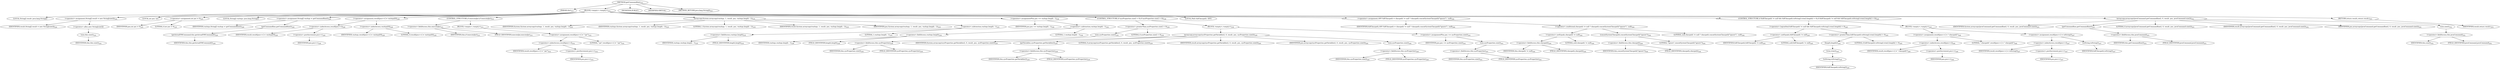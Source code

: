 digraph "getCommandline" {  
"494" [label = <(METHOD,getCommandline)<SUB>223</SUB>> ]
"17" [label = <(PARAM,this)<SUB>223</SUB>> ]
"495" [label = <(BLOCK,&lt;empty&gt;,&lt;empty&gt;)<SUB>223</SUB>> ]
"496" [label = <(LOCAL,String[] result: java.lang.String[])> ]
"497" [label = <(&lt;operator&gt;.assignment,String[] result = new String[size()])<SUB>224</SUB>> ]
"498" [label = <(IDENTIFIER,result,String[] result = new String[size()])<SUB>224</SUB>> ]
"499" [label = <(&lt;operator&gt;.alloc,new String[size()])> ]
"500" [label = <(size,this.size())<SUB>224</SUB>> ]
"16" [label = <(IDENTIFIER,this,this.size())<SUB>224</SUB>> ]
"501" [label = <(LOCAL,int pos: int)> ]
"502" [label = <(&lt;operator&gt;.assignment,int pos = 0)<SUB>225</SUB>> ]
"503" [label = <(IDENTIFIER,pos,int pos = 0)<SUB>225</SUB>> ]
"504" [label = <(LITERAL,0,int pos = 0)<SUB>225</SUB>> ]
"505" [label = <(LOCAL,String[] vmArgs: java.lang.String[])> ]
"506" [label = <(&lt;operator&gt;.assignment,String[] vmArgs = getCommandline())<SUB>226</SUB>> ]
"507" [label = <(IDENTIFIER,vmArgs,String[] vmArgs = getCommandline())<SUB>226</SUB>> ]
"508" [label = <(getCommandline,getCommandline())<SUB>226</SUB>> ]
"509" [label = <(getActualVMCommand,this.getActualVMCommand())<SUB>226</SUB>> ]
"18" [label = <(IDENTIFIER,this,this.getActualVMCommand())<SUB>226</SUB>> ]
"510" [label = <(&lt;operator&gt;.assignment,result[pos++] = vmArgs[0])<SUB>228</SUB>> ]
"511" [label = <(&lt;operator&gt;.indexAccess,result[pos++])<SUB>228</SUB>> ]
"512" [label = <(IDENTIFIER,result,result[pos++] = vmArgs[0])<SUB>228</SUB>> ]
"513" [label = <(&lt;operator&gt;.postIncrement,pos++)<SUB>228</SUB>> ]
"514" [label = <(IDENTIFIER,pos,pos++)<SUB>228</SUB>> ]
"515" [label = <(&lt;operator&gt;.indexAccess,vmArgs[0])<SUB>228</SUB>> ]
"516" [label = <(IDENTIFIER,vmArgs,result[pos++] = vmArgs[0])<SUB>228</SUB>> ]
"517" [label = <(LITERAL,0,result[pos++] = vmArgs[0])<SUB>228</SUB>> ]
"518" [label = <(CONTROL_STRUCTURE,if (executeJar),if (executeJar))<SUB>231</SUB>> ]
"519" [label = <(&lt;operator&gt;.fieldAccess,this.executeJar)<SUB>231</SUB>> ]
"520" [label = <(IDENTIFIER,this,if (executeJar))<SUB>231</SUB>> ]
"521" [label = <(FIELD_IDENTIFIER,executeJar,executeJar)<SUB>231</SUB>> ]
"522" [label = <(BLOCK,&lt;empty&gt;,&lt;empty&gt;)<SUB>231</SUB>> ]
"523" [label = <(&lt;operator&gt;.assignment,result[pos++] = &quot;-jar&quot;)<SUB>232</SUB>> ]
"524" [label = <(&lt;operator&gt;.indexAccess,result[pos++])<SUB>232</SUB>> ]
"525" [label = <(IDENTIFIER,result,result[pos++] = &quot;-jar&quot;)<SUB>232</SUB>> ]
"526" [label = <(&lt;operator&gt;.postIncrement,pos++)<SUB>232</SUB>> ]
"527" [label = <(IDENTIFIER,pos,pos++)<SUB>232</SUB>> ]
"528" [label = <(LITERAL,&quot;-jar&quot;,result[pos++] = &quot;-jar&quot;)<SUB>232</SUB>> ]
"529" [label = <(arraycopy,System.arraycopy(vmArgs, 1, result, pos, vmArgs.length - 1))<SUB>235</SUB>> ]
"530" [label = <(IDENTIFIER,System,System.arraycopy(vmArgs, 1, result, pos, vmArgs.length - 1))<SUB>235</SUB>> ]
"531" [label = <(IDENTIFIER,vmArgs,System.arraycopy(vmArgs, 1, result, pos, vmArgs.length - 1))<SUB>235</SUB>> ]
"532" [label = <(LITERAL,1,System.arraycopy(vmArgs, 1, result, pos, vmArgs.length - 1))<SUB>235</SUB>> ]
"533" [label = <(IDENTIFIER,result,System.arraycopy(vmArgs, 1, result, pos, vmArgs.length - 1))<SUB>235</SUB>> ]
"534" [label = <(IDENTIFIER,pos,System.arraycopy(vmArgs, 1, result, pos, vmArgs.length - 1))<SUB>235</SUB>> ]
"535" [label = <(&lt;operator&gt;.subtraction,vmArgs.length - 1)<SUB>235</SUB>> ]
"536" [label = <(&lt;operator&gt;.fieldAccess,vmArgs.length)<SUB>235</SUB>> ]
"537" [label = <(IDENTIFIER,vmArgs,vmArgs.length - 1)<SUB>235</SUB>> ]
"538" [label = <(FIELD_IDENTIFIER,length,length)<SUB>235</SUB>> ]
"539" [label = <(LITERAL,1,vmArgs.length - 1)<SUB>235</SUB>> ]
"540" [label = <(&lt;operator&gt;.assignmentPlus,pos += vmArgs.length - 1)<SUB>236</SUB>> ]
"541" [label = <(IDENTIFIER,pos,pos += vmArgs.length - 1)<SUB>236</SUB>> ]
"542" [label = <(&lt;operator&gt;.subtraction,vmArgs.length - 1)<SUB>236</SUB>> ]
"543" [label = <(&lt;operator&gt;.fieldAccess,vmArgs.length)<SUB>236</SUB>> ]
"544" [label = <(IDENTIFIER,vmArgs,vmArgs.length - 1)<SUB>236</SUB>> ]
"545" [label = <(FIELD_IDENTIFIER,length,length)<SUB>236</SUB>> ]
"546" [label = <(LITERAL,1,vmArgs.length - 1)<SUB>236</SUB>> ]
"547" [label = <(CONTROL_STRUCTURE,if (sysProperties.size() &gt; 0),if (sysProperties.size() &gt; 0))<SUB>238</SUB>> ]
"548" [label = <(&lt;operator&gt;.greaterThan,sysProperties.size() &gt; 0)<SUB>238</SUB>> ]
"549" [label = <(size,sysProperties.size())<SUB>238</SUB>> ]
"550" [label = <(&lt;operator&gt;.fieldAccess,this.sysProperties)<SUB>238</SUB>> ]
"551" [label = <(IDENTIFIER,this,sysProperties.size())<SUB>238</SUB>> ]
"552" [label = <(FIELD_IDENTIFIER,sysProperties,sysProperties)<SUB>238</SUB>> ]
"553" [label = <(LITERAL,0,sysProperties.size() &gt; 0)<SUB>238</SUB>> ]
"554" [label = <(BLOCK,&lt;empty&gt;,&lt;empty&gt;)<SUB>238</SUB>> ]
"555" [label = <(arraycopy,arraycopy(sysProperties.getVariables(), 0, result, pos, sysProperties.size()))<SUB>239</SUB>> ]
"556" [label = <(IDENTIFIER,System,arraycopy(sysProperties.getVariables(), 0, result, pos, sysProperties.size()))<SUB>239</SUB>> ]
"557" [label = <(getVariables,sysProperties.getVariables())<SUB>239</SUB>> ]
"558" [label = <(&lt;operator&gt;.fieldAccess,this.sysProperties)<SUB>239</SUB>> ]
"559" [label = <(IDENTIFIER,this,sysProperties.getVariables())<SUB>239</SUB>> ]
"560" [label = <(FIELD_IDENTIFIER,sysProperties,sysProperties)<SUB>239</SUB>> ]
"561" [label = <(LITERAL,0,arraycopy(sysProperties.getVariables(), 0, result, pos, sysProperties.size()))<SUB>239</SUB>> ]
"562" [label = <(IDENTIFIER,result,arraycopy(sysProperties.getVariables(), 0, result, pos, sysProperties.size()))<SUB>240</SUB>> ]
"563" [label = <(IDENTIFIER,pos,arraycopy(sysProperties.getVariables(), 0, result, pos, sysProperties.size()))<SUB>240</SUB>> ]
"564" [label = <(size,sysProperties.size())<SUB>240</SUB>> ]
"565" [label = <(&lt;operator&gt;.fieldAccess,this.sysProperties)<SUB>240</SUB>> ]
"566" [label = <(IDENTIFIER,this,sysProperties.size())<SUB>240</SUB>> ]
"567" [label = <(FIELD_IDENTIFIER,sysProperties,sysProperties)<SUB>240</SUB>> ]
"568" [label = <(&lt;operator&gt;.assignmentPlus,pos += sysProperties.size())<SUB>241</SUB>> ]
"569" [label = <(IDENTIFIER,pos,pos += sysProperties.size())<SUB>241</SUB>> ]
"570" [label = <(size,sysProperties.size())<SUB>241</SUB>> ]
"571" [label = <(&lt;operator&gt;.fieldAccess,this.sysProperties)<SUB>241</SUB>> ]
"572" [label = <(IDENTIFIER,this,sysProperties.size())<SUB>241</SUB>> ]
"573" [label = <(FIELD_IDENTIFIER,sysProperties,sysProperties)<SUB>241</SUB>> ]
"574" [label = <(LOCAL,Path fullClasspath: ANY)> ]
"575" [label = <(&lt;operator&gt;.assignment,ANY fullClasspath = classpath != null ? classpath.concatSystemClasspath(&quot;ignore&quot;) : null)<SUB>244</SUB>> ]
"576" [label = <(IDENTIFIER,fullClasspath,ANY fullClasspath = classpath != null ? classpath.concatSystemClasspath(&quot;ignore&quot;) : null)<SUB>244</SUB>> ]
"577" [label = <(&lt;operator&gt;.conditional,classpath != null ? classpath.concatSystemClasspath(&quot;ignore&quot;) : null)<SUB>244</SUB>> ]
"578" [label = <(&lt;operator&gt;.notEquals,classpath != null)<SUB>244</SUB>> ]
"579" [label = <(&lt;operator&gt;.fieldAccess,this.classpath)<SUB>244</SUB>> ]
"580" [label = <(IDENTIFIER,this,classpath != null)<SUB>244</SUB>> ]
"581" [label = <(FIELD_IDENTIFIER,classpath,classpath)<SUB>244</SUB>> ]
"582" [label = <(LITERAL,null,classpath != null)<SUB>244</SUB>> ]
"583" [label = <(concatSystemClasspath,concatSystemClasspath(&quot;ignore&quot;))<SUB>244</SUB>> ]
"584" [label = <(&lt;operator&gt;.fieldAccess,this.classpath)<SUB>244</SUB>> ]
"585" [label = <(IDENTIFIER,this,concatSystemClasspath(&quot;ignore&quot;))<SUB>244</SUB>> ]
"586" [label = <(FIELD_IDENTIFIER,classpath,classpath)<SUB>244</SUB>> ]
"587" [label = <(LITERAL,&quot;ignore&quot;,concatSystemClasspath(&quot;ignore&quot;))<SUB>244</SUB>> ]
"588" [label = <(LITERAL,null,classpath != null ? classpath.concatSystemClasspath(&quot;ignore&quot;) : null)<SUB>244</SUB>> ]
"589" [label = <(CONTROL_STRUCTURE,if (fullClasspath != null &amp;&amp; fullClasspath.toString().trim().length() &gt; 0),if (fullClasspath != null &amp;&amp; fullClasspath.toString().trim().length() &gt; 0))<SUB>245</SUB>> ]
"590" [label = <(&lt;operator&gt;.logicalAnd,fullClasspath != null &amp;&amp; fullClasspath.toString().trim().length() &gt; 0)<SUB>245</SUB>> ]
"591" [label = <(&lt;operator&gt;.notEquals,fullClasspath != null)<SUB>245</SUB>> ]
"592" [label = <(IDENTIFIER,fullClasspath,fullClasspath != null)<SUB>245</SUB>> ]
"593" [label = <(LITERAL,null,fullClasspath != null)<SUB>245</SUB>> ]
"594" [label = <(&lt;operator&gt;.greaterThan,fullClasspath.toString().trim().length() &gt; 0)<SUB>245</SUB>> ]
"595" [label = <(length,length())<SUB>245</SUB>> ]
"596" [label = <(trim,trim())<SUB>245</SUB>> ]
"597" [label = <(toString,toString())<SUB>245</SUB>> ]
"598" [label = <(IDENTIFIER,fullClasspath,toString())<SUB>245</SUB>> ]
"599" [label = <(LITERAL,0,fullClasspath.toString().trim().length() &gt; 0)<SUB>245</SUB>> ]
"600" [label = <(BLOCK,&lt;empty&gt;,&lt;empty&gt;)<SUB>245</SUB>> ]
"601" [label = <(&lt;operator&gt;.assignment,result[pos++] = &quot;-classpath&quot;)<SUB>246</SUB>> ]
"602" [label = <(&lt;operator&gt;.indexAccess,result[pos++])<SUB>246</SUB>> ]
"603" [label = <(IDENTIFIER,result,result[pos++] = &quot;-classpath&quot;)<SUB>246</SUB>> ]
"604" [label = <(&lt;operator&gt;.postIncrement,pos++)<SUB>246</SUB>> ]
"605" [label = <(IDENTIFIER,pos,pos++)<SUB>246</SUB>> ]
"606" [label = <(LITERAL,&quot;-classpath&quot;,result[pos++] = &quot;-classpath&quot;)<SUB>246</SUB>> ]
"607" [label = <(&lt;operator&gt;.assignment,result[pos++] = toString())<SUB>247</SUB>> ]
"608" [label = <(&lt;operator&gt;.indexAccess,result[pos++])<SUB>247</SUB>> ]
"609" [label = <(IDENTIFIER,result,result[pos++] = toString())<SUB>247</SUB>> ]
"610" [label = <(&lt;operator&gt;.postIncrement,pos++)<SUB>247</SUB>> ]
"611" [label = <(IDENTIFIER,pos,pos++)<SUB>247</SUB>> ]
"612" [label = <(toString,toString())<SUB>247</SUB>> ]
"613" [label = <(IDENTIFIER,fullClasspath,toString())<SUB>247</SUB>> ]
"614" [label = <(arraycopy,arraycopy(javaCommand.getCommandline(), 0, result, pos, javaCommand.size()))<SUB>251</SUB>> ]
"615" [label = <(IDENTIFIER,System,arraycopy(javaCommand.getCommandline(), 0, result, pos, javaCommand.size()))<SUB>251</SUB>> ]
"616" [label = <(getCommandline,getCommandline())<SUB>251</SUB>> ]
"617" [label = <(&lt;operator&gt;.fieldAccess,this.javaCommand)<SUB>251</SUB>> ]
"618" [label = <(IDENTIFIER,this,getCommandline())<SUB>251</SUB>> ]
"619" [label = <(FIELD_IDENTIFIER,javaCommand,javaCommand)<SUB>251</SUB>> ]
"620" [label = <(LITERAL,0,arraycopy(javaCommand.getCommandline(), 0, result, pos, javaCommand.size()))<SUB>251</SUB>> ]
"621" [label = <(IDENTIFIER,result,arraycopy(javaCommand.getCommandline(), 0, result, pos, javaCommand.size()))<SUB>252</SUB>> ]
"622" [label = <(IDENTIFIER,pos,arraycopy(javaCommand.getCommandline(), 0, result, pos, javaCommand.size()))<SUB>252</SUB>> ]
"623" [label = <(size,size())<SUB>252</SUB>> ]
"624" [label = <(&lt;operator&gt;.fieldAccess,this.javaCommand)<SUB>252</SUB>> ]
"625" [label = <(IDENTIFIER,this,size())<SUB>252</SUB>> ]
"626" [label = <(FIELD_IDENTIFIER,javaCommand,javaCommand)<SUB>252</SUB>> ]
"627" [label = <(RETURN,return result;,return result;)<SUB>253</SUB>> ]
"628" [label = <(IDENTIFIER,result,return result;)<SUB>253</SUB>> ]
"629" [label = <(MODIFIER,PUBLIC)> ]
"630" [label = <(MODIFIER,VIRTUAL)> ]
"631" [label = <(METHOD_RETURN,java.lang.String[])<SUB>223</SUB>> ]
  "494" -> "17" 
  "494" -> "495" 
  "494" -> "629" 
  "494" -> "630" 
  "494" -> "631" 
  "495" -> "496" 
  "495" -> "497" 
  "495" -> "501" 
  "495" -> "502" 
  "495" -> "505" 
  "495" -> "506" 
  "495" -> "510" 
  "495" -> "518" 
  "495" -> "529" 
  "495" -> "540" 
  "495" -> "547" 
  "495" -> "574" 
  "495" -> "575" 
  "495" -> "589" 
  "495" -> "614" 
  "495" -> "627" 
  "497" -> "498" 
  "497" -> "499" 
  "499" -> "500" 
  "500" -> "16" 
  "502" -> "503" 
  "502" -> "504" 
  "506" -> "507" 
  "506" -> "508" 
  "508" -> "509" 
  "509" -> "18" 
  "510" -> "511" 
  "510" -> "515" 
  "511" -> "512" 
  "511" -> "513" 
  "513" -> "514" 
  "515" -> "516" 
  "515" -> "517" 
  "518" -> "519" 
  "518" -> "522" 
  "519" -> "520" 
  "519" -> "521" 
  "522" -> "523" 
  "523" -> "524" 
  "523" -> "528" 
  "524" -> "525" 
  "524" -> "526" 
  "526" -> "527" 
  "529" -> "530" 
  "529" -> "531" 
  "529" -> "532" 
  "529" -> "533" 
  "529" -> "534" 
  "529" -> "535" 
  "535" -> "536" 
  "535" -> "539" 
  "536" -> "537" 
  "536" -> "538" 
  "540" -> "541" 
  "540" -> "542" 
  "542" -> "543" 
  "542" -> "546" 
  "543" -> "544" 
  "543" -> "545" 
  "547" -> "548" 
  "547" -> "554" 
  "548" -> "549" 
  "548" -> "553" 
  "549" -> "550" 
  "550" -> "551" 
  "550" -> "552" 
  "554" -> "555" 
  "554" -> "568" 
  "555" -> "556" 
  "555" -> "557" 
  "555" -> "561" 
  "555" -> "562" 
  "555" -> "563" 
  "555" -> "564" 
  "557" -> "558" 
  "558" -> "559" 
  "558" -> "560" 
  "564" -> "565" 
  "565" -> "566" 
  "565" -> "567" 
  "568" -> "569" 
  "568" -> "570" 
  "570" -> "571" 
  "571" -> "572" 
  "571" -> "573" 
  "575" -> "576" 
  "575" -> "577" 
  "577" -> "578" 
  "577" -> "583" 
  "577" -> "588" 
  "578" -> "579" 
  "578" -> "582" 
  "579" -> "580" 
  "579" -> "581" 
  "583" -> "584" 
  "583" -> "587" 
  "584" -> "585" 
  "584" -> "586" 
  "589" -> "590" 
  "589" -> "600" 
  "590" -> "591" 
  "590" -> "594" 
  "591" -> "592" 
  "591" -> "593" 
  "594" -> "595" 
  "594" -> "599" 
  "595" -> "596" 
  "596" -> "597" 
  "597" -> "598" 
  "600" -> "601" 
  "600" -> "607" 
  "601" -> "602" 
  "601" -> "606" 
  "602" -> "603" 
  "602" -> "604" 
  "604" -> "605" 
  "607" -> "608" 
  "607" -> "612" 
  "608" -> "609" 
  "608" -> "610" 
  "610" -> "611" 
  "612" -> "613" 
  "614" -> "615" 
  "614" -> "616" 
  "614" -> "620" 
  "614" -> "621" 
  "614" -> "622" 
  "614" -> "623" 
  "616" -> "617" 
  "617" -> "618" 
  "617" -> "619" 
  "623" -> "624" 
  "624" -> "625" 
  "624" -> "626" 
  "627" -> "628" 
}
